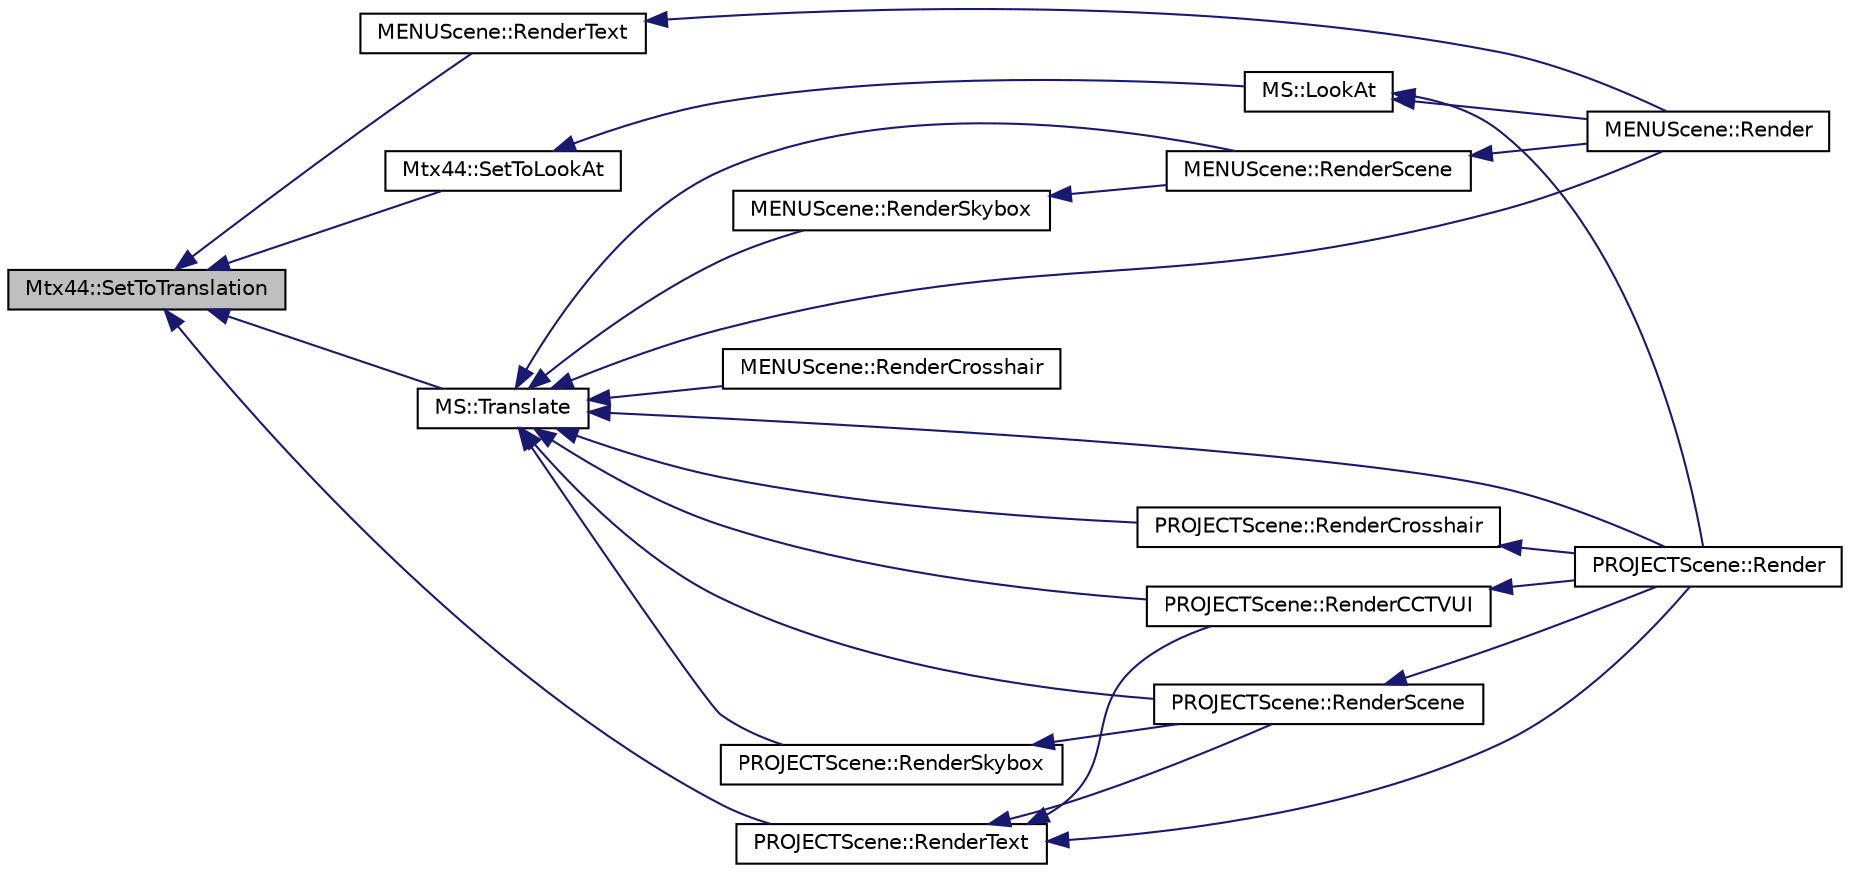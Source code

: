 digraph "Mtx44::SetToTranslation"
{
  bgcolor="transparent";
  edge [fontname="Helvetica",fontsize="10",labelfontname="Helvetica",labelfontsize="10"];
  node [fontname="Helvetica",fontsize="10",shape=record];
  rankdir="LR";
  Node1 [label="Mtx44::SetToTranslation",height=0.2,width=0.4,color="black", fillcolor="grey75", style="filled", fontcolor="black"];
  Node1 -> Node2 [dir="back",color="midnightblue",fontsize="10",style="solid",fontname="Helvetica"];
  Node2 [label="MENUScene::RenderText",height=0.2,width=0.4,color="black",URL="$classMENUScene.html#a7ebe27425103669f713dd483d6eac66f",tooltip="RenderText. "];
  Node2 -> Node3 [dir="back",color="midnightblue",fontsize="10",style="solid",fontname="Helvetica"];
  Node3 [label="MENUScene::Render",height=0.2,width=0.4,color="black",URL="$classMENUScene.html#a14c0bfb1f360fd99dbc81b66ea2dcc84",tooltip="Render. "];
  Node1 -> Node4 [dir="back",color="midnightblue",fontsize="10",style="solid",fontname="Helvetica"];
  Node4 [label="PROJECTScene::RenderText",height=0.2,width=0.4,color="black",URL="$classPROJECTScene.html#aa26a453ab6a3c33863a453cef8168d91",tooltip="Mesh renderes. "];
  Node4 -> Node5 [dir="back",color="midnightblue",fontsize="10",style="solid",fontname="Helvetica"];
  Node5 [label="PROJECTScene::RenderScene",height=0.2,width=0.4,color="black",URL="$classPROJECTScene.html#ab65b60700be67645ec699984ff933671",tooltip="RenderScene() "];
  Node5 -> Node6 [dir="back",color="midnightblue",fontsize="10",style="solid",fontname="Helvetica"];
  Node6 [label="PROJECTScene::Render",height=0.2,width=0.4,color="black",URL="$classPROJECTScene.html#a67fe944ad8dbaf81cedfb07cff9b860c",tooltip="Render. "];
  Node4 -> Node7 [dir="back",color="midnightblue",fontsize="10",style="solid",fontname="Helvetica"];
  Node7 [label="PROJECTScene::RenderCCTVUI",height=0.2,width=0.4,color="black",URL="$classPROJECTScene.html#a7c3b56602297ce78f95689c76362bb54",tooltip="RenderCCTV UI. "];
  Node7 -> Node6 [dir="back",color="midnightblue",fontsize="10",style="solid",fontname="Helvetica"];
  Node4 -> Node6 [dir="back",color="midnightblue",fontsize="10",style="solid",fontname="Helvetica"];
  Node1 -> Node8 [dir="back",color="midnightblue",fontsize="10",style="solid",fontname="Helvetica"];
  Node8 [label="Mtx44::SetToLookAt",height=0.2,width=0.4,color="black",URL="$classMtx44.html#a7c3d2d30d9ed5bfca2ba97d0e570930f",tooltip="Set matrix to be a lookat matrix. "];
  Node8 -> Node9 [dir="back",color="midnightblue",fontsize="10",style="solid",fontname="Helvetica"];
  Node9 [label="MS::LookAt",height=0.2,width=0.4,color="black",URL="$classMS.html#a2638cd3249260877cc31329978fb6b38",tooltip="Setup lookat matrix and push to matrix stack. "];
  Node9 -> Node3 [dir="back",color="midnightblue",fontsize="10",style="solid",fontname="Helvetica"];
  Node9 -> Node6 [dir="back",color="midnightblue",fontsize="10",style="solid",fontname="Helvetica"];
  Node1 -> Node10 [dir="back",color="midnightblue",fontsize="10",style="solid",fontname="Helvetica"];
  Node10 [label="MS::Translate",height=0.2,width=0.4,color="black",URL="$classMS.html#a7e94a35ce566fe3ec49c92b6c4bb663a",tooltip="Multiply the top matrix with a translation matrix based on the following parameters. "];
  Node10 -> Node3 [dir="back",color="midnightblue",fontsize="10",style="solid",fontname="Helvetica"];
  Node10 -> Node6 [dir="back",color="midnightblue",fontsize="10",style="solid",fontname="Helvetica"];
  Node10 -> Node7 [dir="back",color="midnightblue",fontsize="10",style="solid",fontname="Helvetica"];
  Node10 -> Node11 [dir="back",color="midnightblue",fontsize="10",style="solid",fontname="Helvetica"];
  Node11 [label="MENUScene::RenderCrosshair",height=0.2,width=0.4,color="black",URL="$classMENUScene.html#ac52b70e8fce47718a21cf3ea49df54e0",tooltip="Render Crosshair. "];
  Node10 -> Node12 [dir="back",color="midnightblue",fontsize="10",style="solid",fontname="Helvetica"];
  Node12 [label="PROJECTScene::RenderCrosshair",height=0.2,width=0.4,color="black",URL="$classPROJECTScene.html#a15fd59cfa9012c99a21f3dc5d269746c"];
  Node12 -> Node6 [dir="back",color="midnightblue",fontsize="10",style="solid",fontname="Helvetica"];
  Node10 -> Node13 [dir="back",color="midnightblue",fontsize="10",style="solid",fontname="Helvetica"];
  Node13 [label="MENUScene::RenderScene",height=0.2,width=0.4,color="black",URL="$classMENUScene.html#aa99998fe147d747f2515df88b37cb193",tooltip="Render. "];
  Node13 -> Node3 [dir="back",color="midnightblue",fontsize="10",style="solid",fontname="Helvetica"];
  Node10 -> Node5 [dir="back",color="midnightblue",fontsize="10",style="solid",fontname="Helvetica"];
  Node10 -> Node14 [dir="back",color="midnightblue",fontsize="10",style="solid",fontname="Helvetica"];
  Node14 [label="MENUScene::RenderSkybox",height=0.2,width=0.4,color="black",URL="$classMENUScene.html#ac3d9413ea361c863b6751865c161c566",tooltip="Rendering the skybox. "];
  Node14 -> Node13 [dir="back",color="midnightblue",fontsize="10",style="solid",fontname="Helvetica"];
  Node10 -> Node15 [dir="back",color="midnightblue",fontsize="10",style="solid",fontname="Helvetica"];
  Node15 [label="PROJECTScene::RenderSkybox",height=0.2,width=0.4,color="black",URL="$classPROJECTScene.html#adecedcaac36983da66e11a8cf737ff54"];
  Node15 -> Node5 [dir="back",color="midnightblue",fontsize="10",style="solid",fontname="Helvetica"];
}

